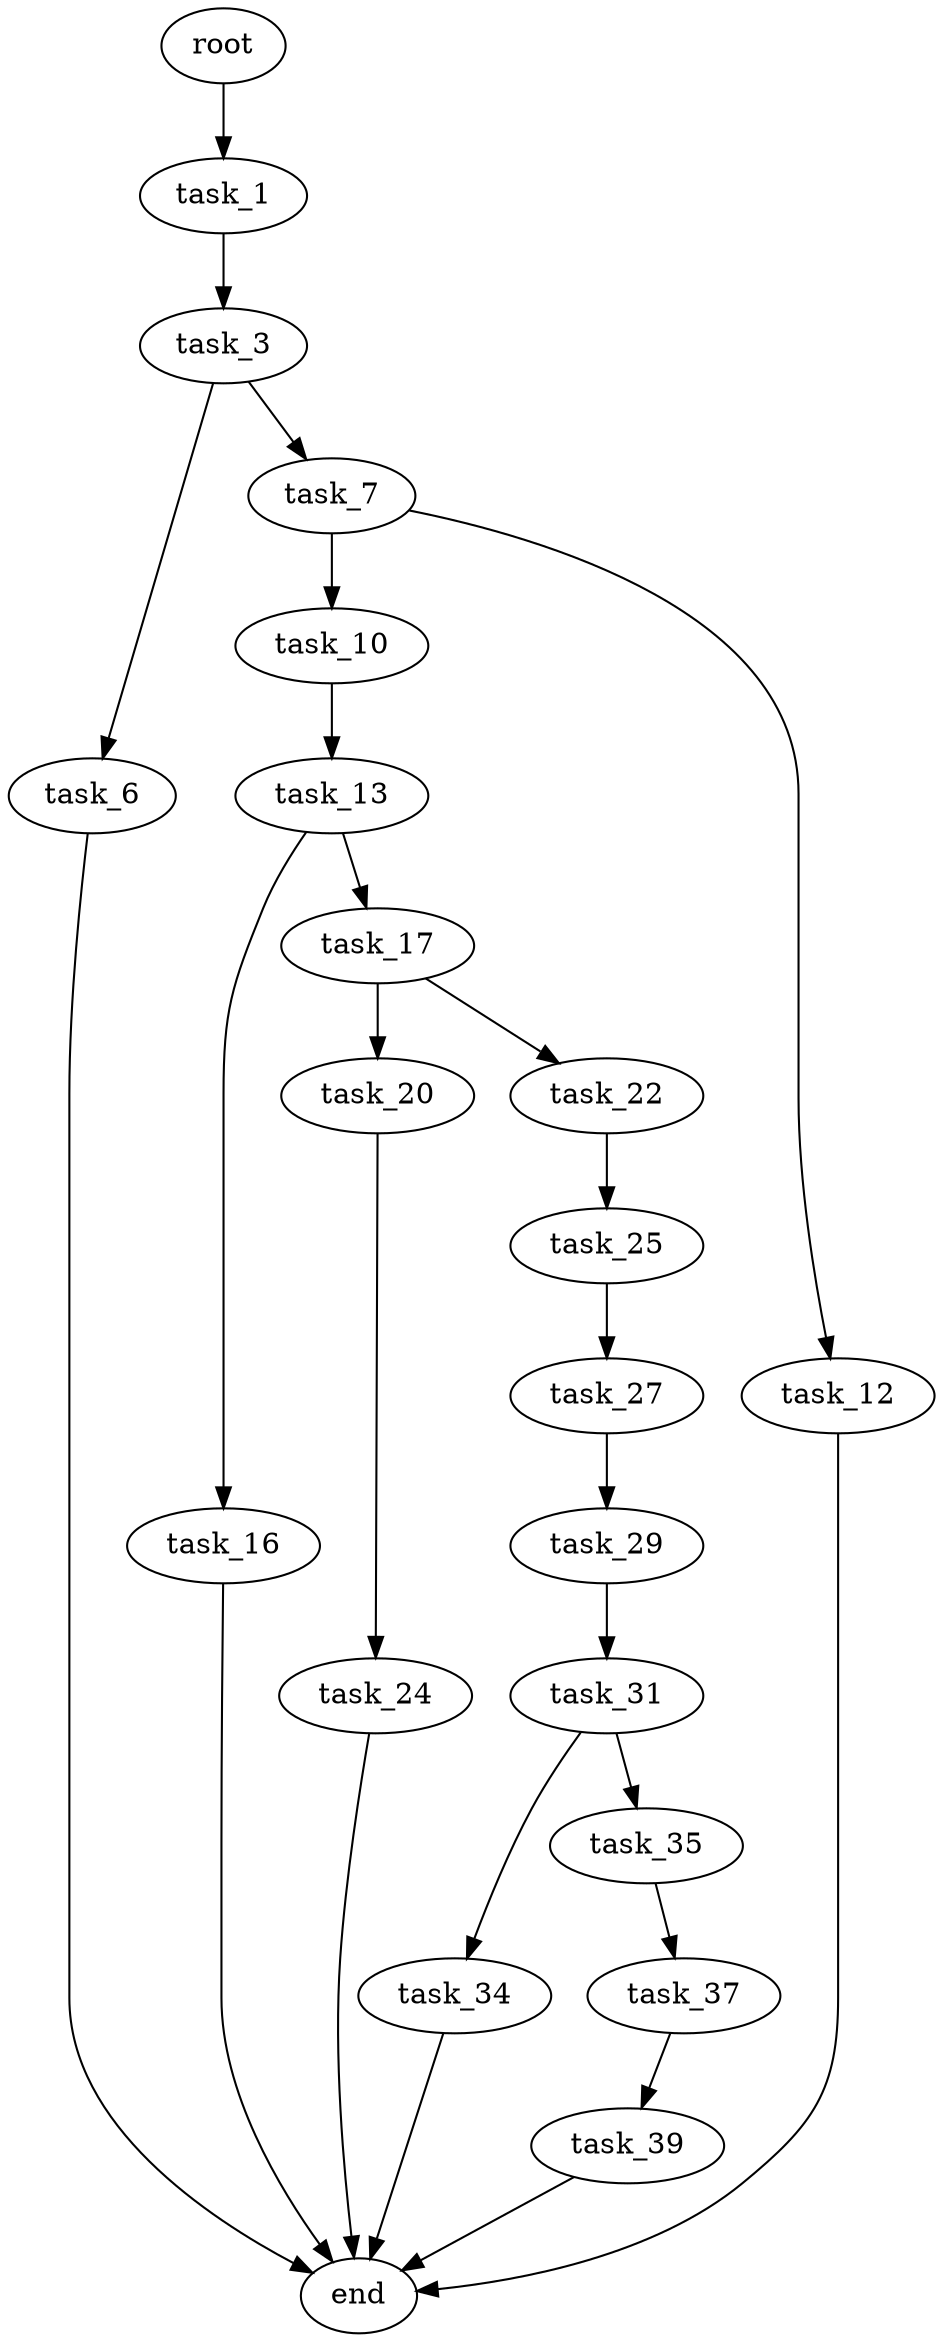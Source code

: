 digraph G {
  root [size="0.000000"];
  task_1 [size="243308864110.000000"];
  task_3 [size="660066695097.000000"];
  task_6 [size="473026354226.000000"];
  task_7 [size="216134984219.000000"];
  end [size="0.000000"];
  task_10 [size="21618711938.000000"];
  task_12 [size="4746551580.000000"];
  task_13 [size="13716476884.000000"];
  task_16 [size="134217728000.000000"];
  task_17 [size="28991029248.000000"];
  task_20 [size="361695726579.000000"];
  task_22 [size="3551480839.000000"];
  task_24 [size="782757789696.000000"];
  task_25 [size="195179948658.000000"];
  task_27 [size="36299438296.000000"];
  task_29 [size="1073741824000.000000"];
  task_31 [size="686017037858.000000"];
  task_34 [size="21020801531.000000"];
  task_35 [size="1073741824000.000000"];
  task_37 [size="7851975754.000000"];
  task_39 [size="1956985127.000000"];

  root -> task_1 [size="1.000000"];
  task_1 -> task_3 [size="209715200.000000"];
  task_3 -> task_6 [size="838860800.000000"];
  task_3 -> task_7 [size="838860800.000000"];
  task_6 -> end [size="1.000000"];
  task_7 -> task_10 [size="411041792.000000"];
  task_7 -> task_12 [size="411041792.000000"];
  task_10 -> task_13 [size="838860800.000000"];
  task_12 -> end [size="1.000000"];
  task_13 -> task_16 [size="838860800.000000"];
  task_13 -> task_17 [size="838860800.000000"];
  task_16 -> end [size="1.000000"];
  task_17 -> task_20 [size="75497472.000000"];
  task_17 -> task_22 [size="75497472.000000"];
  task_20 -> task_24 [size="301989888.000000"];
  task_22 -> task_25 [size="75497472.000000"];
  task_24 -> end [size="1.000000"];
  task_25 -> task_27 [size="301989888.000000"];
  task_27 -> task_29 [size="33554432.000000"];
  task_29 -> task_31 [size="838860800.000000"];
  task_31 -> task_34 [size="679477248.000000"];
  task_31 -> task_35 [size="679477248.000000"];
  task_34 -> end [size="1.000000"];
  task_35 -> task_37 [size="838860800.000000"];
  task_37 -> task_39 [size="301989888.000000"];
  task_39 -> end [size="1.000000"];
}
